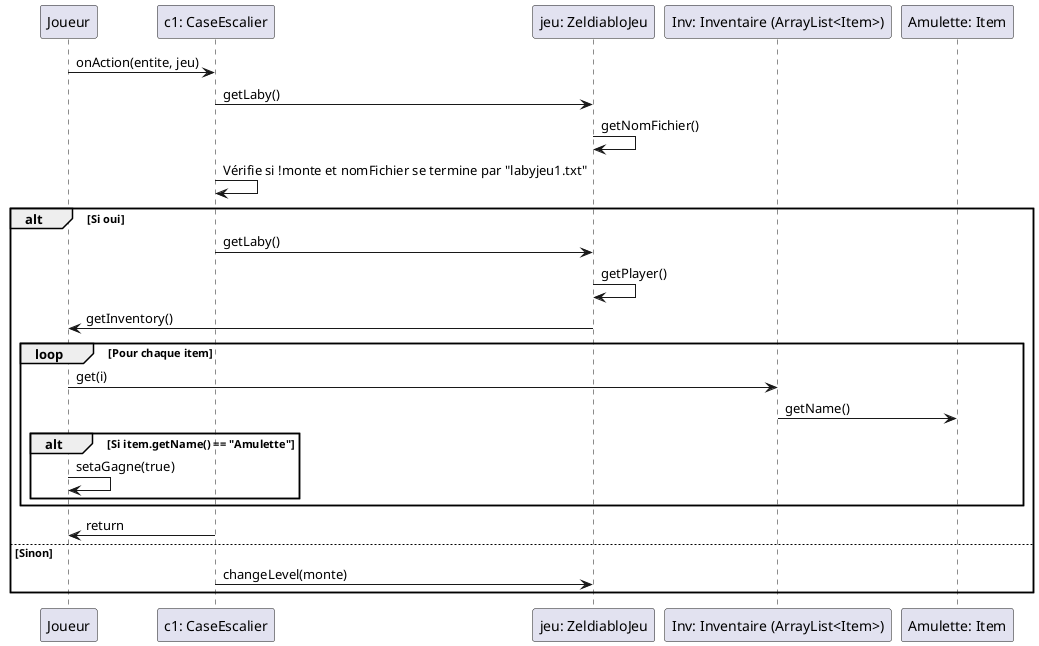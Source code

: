 @startuml
participant Joueur
participant "c1: CaseEscalier" as CaseEscalier
participant "jeu: ZeldiabloJeu" as ZeldiabloJeu
participant "Inv: Inventaire (ArrayList<Item>)" as Inventaire
participant "Amulette: Item" as Item

Joueur -> CaseEscalier : onAction(entite, jeu)
CaseEscalier -> ZeldiabloJeu : getLaby()
ZeldiabloJeu -> ZeldiabloJeu : getNomFichier()
CaseEscalier -> CaseEscalier : Vérifie si !monte et nomFichier se termine par "labyjeu1.txt"
alt Si oui
    CaseEscalier -> ZeldiabloJeu : getLaby()
    ZeldiabloJeu -> ZeldiabloJeu : getPlayer()
    ZeldiabloJeu -> Joueur : getInventory()
    loop Pour chaque item
        Joueur -> Inventaire : get(i)
        Inventaire -> Item : getName()
        alt Si item.getName() == "Amulette"
            Joueur -> Joueur : setaGagne(true)
        end
    end
    CaseEscalier -> Joueur : return
else Sinon
    CaseEscalier -> ZeldiabloJeu : changeLevel(monte)
end
@enduml